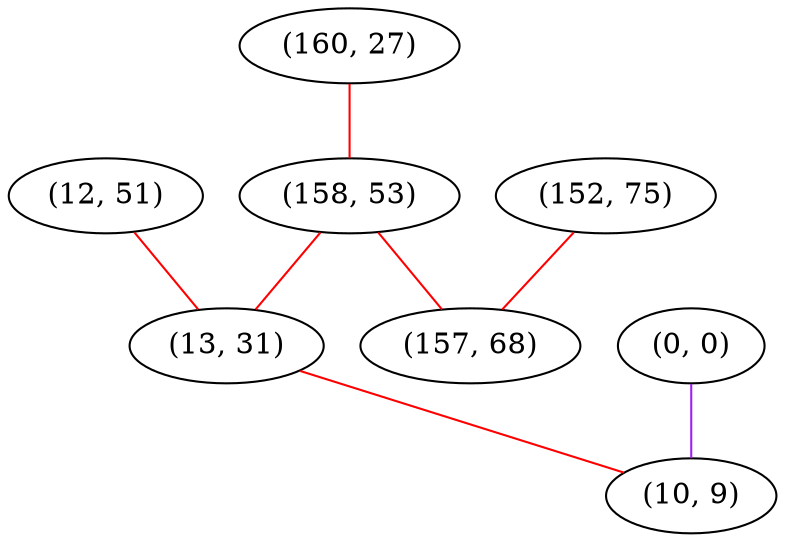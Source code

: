 graph "" {
"(160, 27)";
"(0, 0)";
"(158, 53)";
"(12, 51)";
"(152, 75)";
"(13, 31)";
"(157, 68)";
"(10, 9)";
"(160, 27)" -- "(158, 53)"  [color=red, key=0, weight=1];
"(0, 0)" -- "(10, 9)"  [color=purple, key=0, weight=4];
"(158, 53)" -- "(157, 68)"  [color=red, key=0, weight=1];
"(158, 53)" -- "(13, 31)"  [color=red, key=0, weight=1];
"(12, 51)" -- "(13, 31)"  [color=red, key=0, weight=1];
"(152, 75)" -- "(157, 68)"  [color=red, key=0, weight=1];
"(13, 31)" -- "(10, 9)"  [color=red, key=0, weight=1];
}

